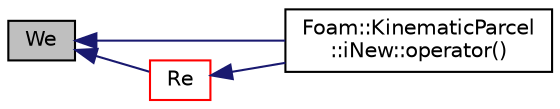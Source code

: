 digraph "We"
{
  bgcolor="transparent";
  edge [fontname="Helvetica",fontsize="10",labelfontname="Helvetica",labelfontsize="10"];
  node [fontname="Helvetica",fontsize="10",shape=record];
  rankdir="LR";
  Node1 [label="We",height=0.2,width=0.4,color="black", fillcolor="grey75", style="filled", fontcolor="black"];
  Node1 -> Node2 [dir="back",color="midnightblue",fontsize="10",style="solid",fontname="Helvetica"];
  Node2 [label="Foam::KinematicParcel\l::iNew::operator()",height=0.2,width=0.4,color="black",URL="$a01075.html#a7d735610508f7642e1ad414ee854e4bf"];
  Node1 -> Node3 [dir="back",color="midnightblue",fontsize="10",style="solid",fontname="Helvetica"];
  Node3 [label="Re",height=0.2,width=0.4,color="red",URL="$a01233.html#af0440f80dbb2c7e3b01fc7d00a16f77a",tooltip="Reynolds number. "];
  Node3 -> Node2 [dir="back",color="midnightblue",fontsize="10",style="solid",fontname="Helvetica"];
}
